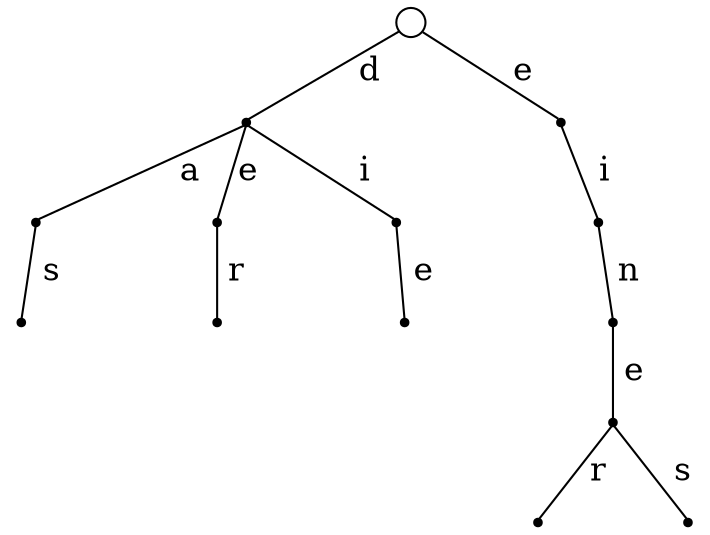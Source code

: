 digraph Vergleichsbaum1
	{
        ratio="0.75";size="6.0,4.5";rankdir="TB";margin="0";nodesep="0.1";ranksep="0.1 equally";
        edge [arrowhead="none", arrowtail="none", fontsize=16, labelfloat="false"];

        ROOT [shape=circle, label="", height=0.2];
        K1 [label="", shape=point];
        K2 [label="", shape=point];
        K3 [label="", shape=point];
        K4 [label="", shape=point];
        K5 [label="", shape=point];
        K6 [label="", shape=point];
        K7 [shape=point, label=""];
        KB [shape=point, label=""];
        B1 [shape=point, label=""];
        B2 [shape=point, label=""];
        B3 [shape=point, label=""];
        B4 [shape=point, label=""];
        B5 [shape=point, label=""];

        ROOT -> K1 [label="d"];
        ROOT -> K2 [label="e"];
        K1 -> K3 [label="a"];
        K1 -> K4 [label="e"];
        K1 -> K5 [label=" i"];
        K2 -> K6 [label=" i"];
        K6 -> K7 [label=" n"];
        K7 -> KB [label=" e"];
        K3 -> B1 [label=" s"];
        K4 -> B2 [label=" r"];
        K5 -> B3 [label=" e"];
        KB -> B4 [label="r"];
        KB -> B5 [label=" s"];
	}
